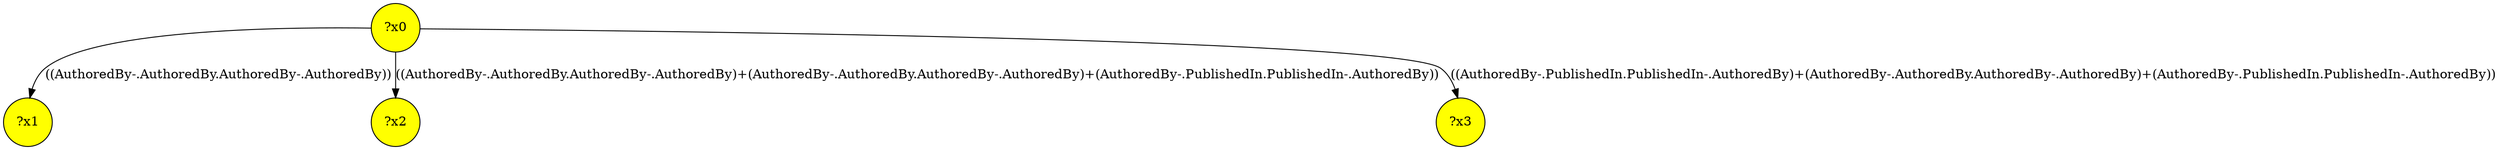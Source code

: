 digraph g {
	x1 [fillcolor="yellow", style="filled," shape=circle, label="?x1"];
	x0 [fillcolor="yellow", style="filled," shape=circle, label="?x0"];
	x2 [fillcolor="yellow", style="filled," shape=circle, label="?x2"];
	x3 [fillcolor="yellow", style="filled," shape=circle, label="?x3"];
	x0 -> x1 [label="((AuthoredBy-.AuthoredBy.AuthoredBy-.AuthoredBy))"];
	x0 -> x2 [label="((AuthoredBy-.AuthoredBy.AuthoredBy-.AuthoredBy)+(AuthoredBy-.AuthoredBy.AuthoredBy-.AuthoredBy)+(AuthoredBy-.PublishedIn.PublishedIn-.AuthoredBy))"];
	x0 -> x3 [label="((AuthoredBy-.PublishedIn.PublishedIn-.AuthoredBy)+(AuthoredBy-.AuthoredBy.AuthoredBy-.AuthoredBy)+(AuthoredBy-.PublishedIn.PublishedIn-.AuthoredBy))"];
}
